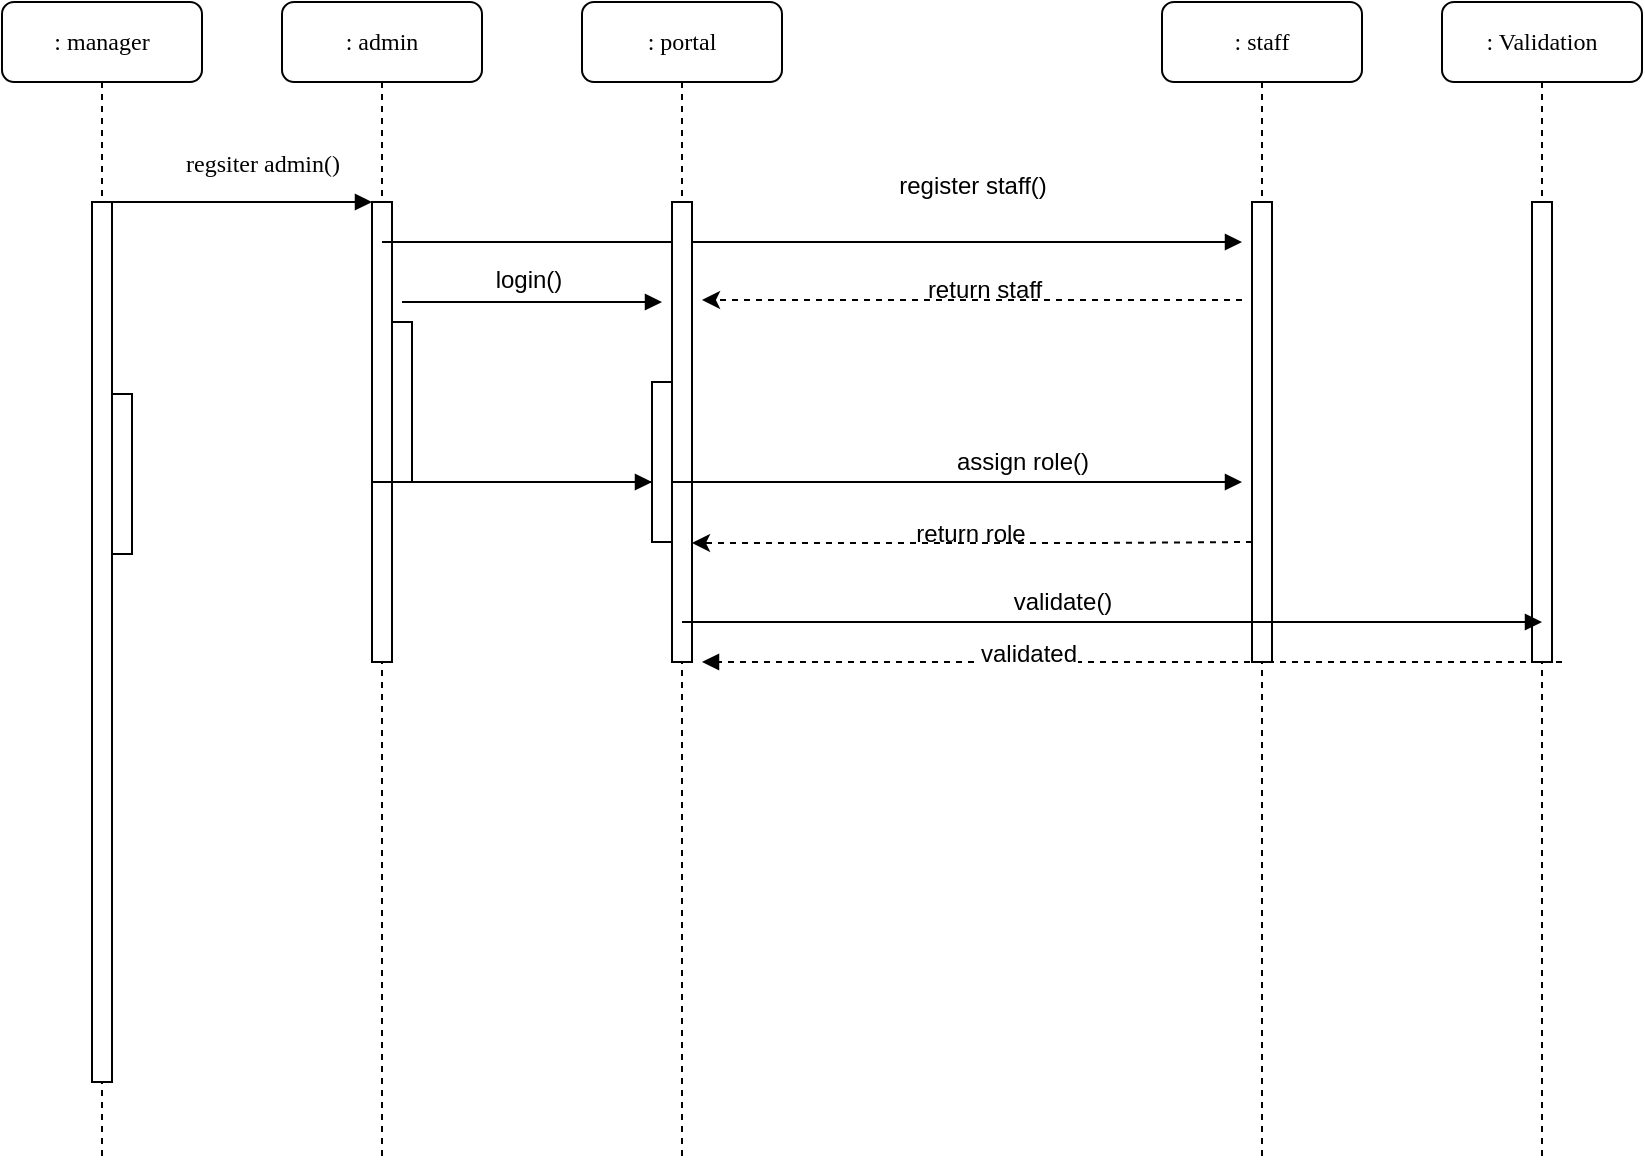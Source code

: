 <mxfile type="device" version="12.5.5"><diagram id="13e1069c-82ec-6db2-03f1-153e76fe0fe0" name="Page-1"><mxGraphModel grid="1" shadow="0" math="0" background="#ffffff" pageHeight="850" pageWidth="1100" pageScale="1" page="1" fold="1" arrows="1" connect="1" tooltips="1" guides="1" gridSize="10" dy="616" dx="1038"><root><mxCell id="0"/><mxCell id="1" parent="0"/><mxCell id="7baba1c4bc27f4b0-2" value=": admin" parent="1" vertex="1" style="shape=umlLifeline;perimeter=lifelinePerimeter;whiteSpace=wrap;html=1;container=1;collapsible=0;recursiveResize=0;outlineConnect=0;rounded=1;shadow=0;comic=0;labelBackgroundColor=none;strokeWidth=1;fontFamily=Verdana;fontSize=12;align=center;"><mxGeometry as="geometry" height="580" width="100" y="80" x="240"/></mxCell><mxCell id="7baba1c4bc27f4b0-10" value="" parent="7baba1c4bc27f4b0-2" vertex="1" style="html=1;points=[];perimeter=orthogonalPerimeter;rounded=0;shadow=0;comic=0;labelBackgroundColor=none;strokeWidth=1;fontFamily=Verdana;fontSize=12;align=center;"><mxGeometry as="geometry" height="230" width="10" y="100" x="45"/></mxCell><mxCell id="b3T83K8BMJde9mwRQG7p-2" value="" parent="7baba1c4bc27f4b0-2" vertex="1" style="html=1;points=[];perimeter=orthogonalPerimeter;"><mxGeometry as="geometry" height="80" width="10" y="160" x="55"/></mxCell><mxCell id="7baba1c4bc27f4b0-8" value=": manager" parent="1" vertex="1" style="shape=umlLifeline;perimeter=lifelinePerimeter;whiteSpace=wrap;html=1;container=1;collapsible=0;recursiveResize=0;outlineConnect=0;rounded=1;shadow=0;comic=0;labelBackgroundColor=none;strokeWidth=1;fontFamily=Verdana;fontSize=12;align=center;"><mxGeometry as="geometry" height="580" width="100" y="80" x="100"/></mxCell><mxCell id="7baba1c4bc27f4b0-9" value="" parent="7baba1c4bc27f4b0-8" vertex="1" style="html=1;points=[];perimeter=orthogonalPerimeter;rounded=0;shadow=0;comic=0;labelBackgroundColor=none;strokeWidth=1;fontFamily=Verdana;fontSize=12;align=center;"><mxGeometry as="geometry" height="440" width="10" y="100" x="45"/></mxCell><mxCell id="b3T83K8BMJde9mwRQG7p-1" value="" parent="7baba1c4bc27f4b0-8" vertex="1" style="html=1;points=[];perimeter=orthogonalPerimeter;"><mxGeometry as="geometry" height="80" width="10" y="196" x="55"/></mxCell><mxCell id="7baba1c4bc27f4b0-17" value="" parent="1" style="html=1;verticalAlign=bottom;endArrow=block;labelBackgroundColor=none;fontFamily=Verdana;fontSize=12;edgeStyle=elbowEdgeStyle;elbow=vertical;" edge="1"><mxGeometry as="geometry" y="-100" x="-0.154" relative="1"><mxPoint as="sourcePoint" y="230" x="300"/><Array as="points"><mxPoint y="230" x="365"/><mxPoint y="130" x="305"/></Array><mxPoint as="targetPoint" y="230" x="430"/><mxPoint as="offset"/></mxGeometry></mxCell><mxCell id="7baba1c4bc27f4b0-11" value="regsiter admin()" parent="1" style="html=1;verticalAlign=bottom;endArrow=block;entryX=0;entryY=0;labelBackgroundColor=none;fontFamily=Verdana;fontSize=12;edgeStyle=elbowEdgeStyle;elbow=vertical;" edge="1" target="7baba1c4bc27f4b0-10" source="7baba1c4bc27f4b0-9"><mxGeometry as="geometry" y="10" x="0.154" relative="1"><mxPoint as="sourcePoint" y="190" x="220"/><mxPoint as="offset"/></mxGeometry></mxCell><mxCell id="vs0G-U4W4y4T-RYFGaKy-16" value="" parent="1" style="html=1;verticalAlign=bottom;endArrow=block;labelBackgroundColor=none;fontFamily=Verdana;fontSize=12;edgeStyle=elbowEdgeStyle;elbow=vertical;" edge="1"><mxGeometry as="geometry" relative="1"><mxPoint as="sourcePoint" y="200.04" x="290"/><Array as="points"><mxPoint y="200" x="280"/></Array><mxPoint as="targetPoint" y="200" x="720"/></mxGeometry></mxCell><mxCell id="vs0G-U4W4y4T-RYFGaKy-23" value=": portal" parent="1" vertex="1" style="shape=umlLifeline;perimeter=lifelinePerimeter;whiteSpace=wrap;html=1;container=1;collapsible=0;recursiveResize=0;outlineConnect=0;rounded=1;shadow=0;comic=0;labelBackgroundColor=none;strokeWidth=1;fontFamily=Verdana;fontSize=12;align=center;"><mxGeometry as="geometry" height="580" width="100" y="80" x="390"/></mxCell><mxCell id="vs0G-U4W4y4T-RYFGaKy-24" value="" parent="vs0G-U4W4y4T-RYFGaKy-23" vertex="1" style="html=1;points=[];perimeter=orthogonalPerimeter;rounded=0;shadow=0;comic=0;labelBackgroundColor=none;strokeWidth=1;fontFamily=Verdana;fontSize=12;align=center;"><mxGeometry as="geometry" height="230" width="10" y="100" x="45"/></mxCell><mxCell id="vs0G-U4W4y4T-RYFGaKy-26" value="login()" parent="1" vertex="1" style="text;html=1;align=center;verticalAlign=middle;resizable=0;points=[];autosize=1;"><mxGeometry as="geometry" height="20" width="50" y="209" x="338"/></mxCell><mxCell id="vs0G-U4W4y4T-RYFGaKy-30" value=": staff" parent="1" vertex="1" style="shape=umlLifeline;perimeter=lifelinePerimeter;whiteSpace=wrap;html=1;container=1;collapsible=0;recursiveResize=0;outlineConnect=0;rounded=1;shadow=0;comic=0;labelBackgroundColor=none;strokeWidth=1;fontFamily=Verdana;fontSize=12;align=center;"><mxGeometry as="geometry" height="580" width="100" y="80" x="680"/></mxCell><mxCell id="vs0G-U4W4y4T-RYFGaKy-31" value="" parent="vs0G-U4W4y4T-RYFGaKy-30" vertex="1" style="html=1;points=[];perimeter=orthogonalPerimeter;rounded=0;shadow=0;comic=0;labelBackgroundColor=none;strokeWidth=1;fontFamily=Verdana;fontSize=12;align=center;"><mxGeometry as="geometry" height="230" width="10" y="100" x="45"/></mxCell><mxCell id="vs0G-U4W4y4T-RYFGaKy-32" value="" parent="1" style="html=1;verticalAlign=bottom;endArrow=block;labelBackgroundColor=none;fontFamily=Verdana;fontSize=12;edgeStyle=elbowEdgeStyle;elbow=vertical;" edge="1" source="b3T83K8BMJde9mwRQG7p-16"><mxGeometry as="geometry" relative="1"><mxPoint as="sourcePoint" y="320.04" x="290"/><Array as="points"><mxPoint y="320" x="280"/></Array><mxPoint as="targetPoint" y="320" x="720"/></mxGeometry></mxCell><mxCell id="vs0G-U4W4y4T-RYFGaKy-33" value="register staff()" parent="1" vertex="1" style="text;html=1;align=center;verticalAlign=middle;resizable=0;points=[];autosize=1;"><mxGeometry as="geometry" height="20" width="90" y="162" x="540"/></mxCell><mxCell id="vs0G-U4W4y4T-RYFGaKy-34" value="assign role()" parent="1" vertex="1" style="text;html=1;align=center;verticalAlign=middle;resizable=0;points=[];autosize=1;"><mxGeometry as="geometry" height="20" width="80" y="300" x="570"/></mxCell><mxCell id="vs0G-U4W4y4T-RYFGaKy-35" value="" parent="1" style="endArrow=classic;html=1;strokeColor=#000000;dashed=1;" edge="1"><mxGeometry as="geometry" height="50" width="50" relative="1"><mxPoint as="sourcePoint" y="229" x="720"/><mxPoint as="targetPoint" y="229" x="450"/></mxGeometry></mxCell><mxCell id="vs0G-U4W4y4T-RYFGaKy-36" value="" parent="1" style="endArrow=classic;html=1;strokeColor=#000000;dashed=1;" edge="1"><mxGeometry as="geometry" height="50" width="50" relative="1"><mxPoint as="sourcePoint" y="350" x="725"/><mxPoint as="targetPoint" y="350.5" x="445"/><Array as="points"><mxPoint y="350.5" x="645"/><mxPoint y="350.5" x="575"/></Array></mxGeometry></mxCell><mxCell id="vs0G-U4W4y4T-RYFGaKy-37" value="return staff" parent="1" vertex="1" style="text;html=1;align=center;verticalAlign=middle;resizable=0;points=[];autosize=1;"><mxGeometry as="geometry" height="20" width="80" y="214" x="551"/></mxCell><mxCell id="vs0G-U4W4y4T-RYFGaKy-38" value="return role" parent="1" vertex="1" style="text;html=1;align=center;verticalAlign=middle;resizable=0;points=[];autosize=1;"><mxGeometry as="geometry" height="20" width="80" y="336" x="544"/></mxCell><mxCell id="b3T83K8BMJde9mwRQG7p-5" value=": Validation" parent="1" vertex="1" style="shape=umlLifeline;perimeter=lifelinePerimeter;whiteSpace=wrap;html=1;container=1;collapsible=0;recursiveResize=0;outlineConnect=0;rounded=1;shadow=0;comic=0;labelBackgroundColor=none;strokeWidth=1;fontFamily=Verdana;fontSize=12;align=center;"><mxGeometry as="geometry" height="580" width="100" y="80" x="820"/></mxCell><mxCell id="b3T83K8BMJde9mwRQG7p-6" value="" parent="b3T83K8BMJde9mwRQG7p-5" vertex="1" style="html=1;points=[];perimeter=orthogonalPerimeter;rounded=0;shadow=0;comic=0;labelBackgroundColor=none;strokeWidth=1;fontFamily=Verdana;fontSize=12;align=center;"><mxGeometry as="geometry" height="230" width="10" y="100" x="45"/></mxCell><mxCell id="b3T83K8BMJde9mwRQG7p-8" value="" parent="1" style="html=1;verticalAlign=bottom;endArrow=block;labelBackgroundColor=none;fontFamily=Verdana;fontSize=12;edgeStyle=elbowEdgeStyle;elbow=vertical;" edge="1"><mxGeometry as="geometry" relative="1"><mxPoint as="sourcePoint" y="390.04" x="440"/><Array as="points"><mxPoint y="390" x="430"/></Array><mxPoint as="targetPoint" y="390" x="870"/></mxGeometry></mxCell><mxCell id="b3T83K8BMJde9mwRQG7p-10" value="validate()" parent="1" vertex="1" style="text;html=1;align=center;verticalAlign=middle;resizable=0;points=[];autosize=1;"><mxGeometry as="geometry" height="20" width="60" y="370" x="600"/></mxCell><mxCell id="b3T83K8BMJde9mwRQG7p-11" value="" parent="1" style="html=1;verticalAlign=bottom;endArrow=block;labelBackgroundColor=none;fontFamily=Verdana;fontSize=12;edgeStyle=elbowEdgeStyle;elbow=vertical;dashed=1;" edge="1"><mxGeometry as="geometry" relative="1"><mxPoint as="sourcePoint" y="410" x="880"/><Array as="points"><mxPoint y="410" x="440"/></Array><mxPoint as="targetPoint" y="410.04" x="450"/></mxGeometry></mxCell><mxCell id="b3T83K8BMJde9mwRQG7p-15" value="validated" parent="b3T83K8BMJde9mwRQG7p-11" vertex="1" style="text;html=1;align=center;verticalAlign=middle;resizable=0;points=[];labelBackgroundColor=#ffffff;" connectable="0"><mxGeometry as="geometry" y="-4" x="0.244" relative="1"><mxPoint as="offset"/></mxGeometry></mxCell><mxCell id="b3T83K8BMJde9mwRQG7p-16" value="" parent="1" vertex="1" style="html=1;points=[];perimeter=orthogonalPerimeter;"><mxGeometry as="geometry" height="80" width="10" y="270" x="425"/></mxCell><mxCell id="b3T83K8BMJde9mwRQG7p-17" value="" parent="1" style="html=1;verticalAlign=bottom;endArrow=block;labelBackgroundColor=none;fontFamily=Verdana;fontSize=12;edgeStyle=elbowEdgeStyle;elbow=vertical;" edge="1" target="b3T83K8BMJde9mwRQG7p-16"><mxGeometry as="geometry" relative="1"><mxPoint as="sourcePoint" y="320.04" x="290"/><Array as="points"/><mxPoint as="targetPoint" y="320" x="720"/></mxGeometry></mxCell></root></mxGraphModel></diagram></mxfile>